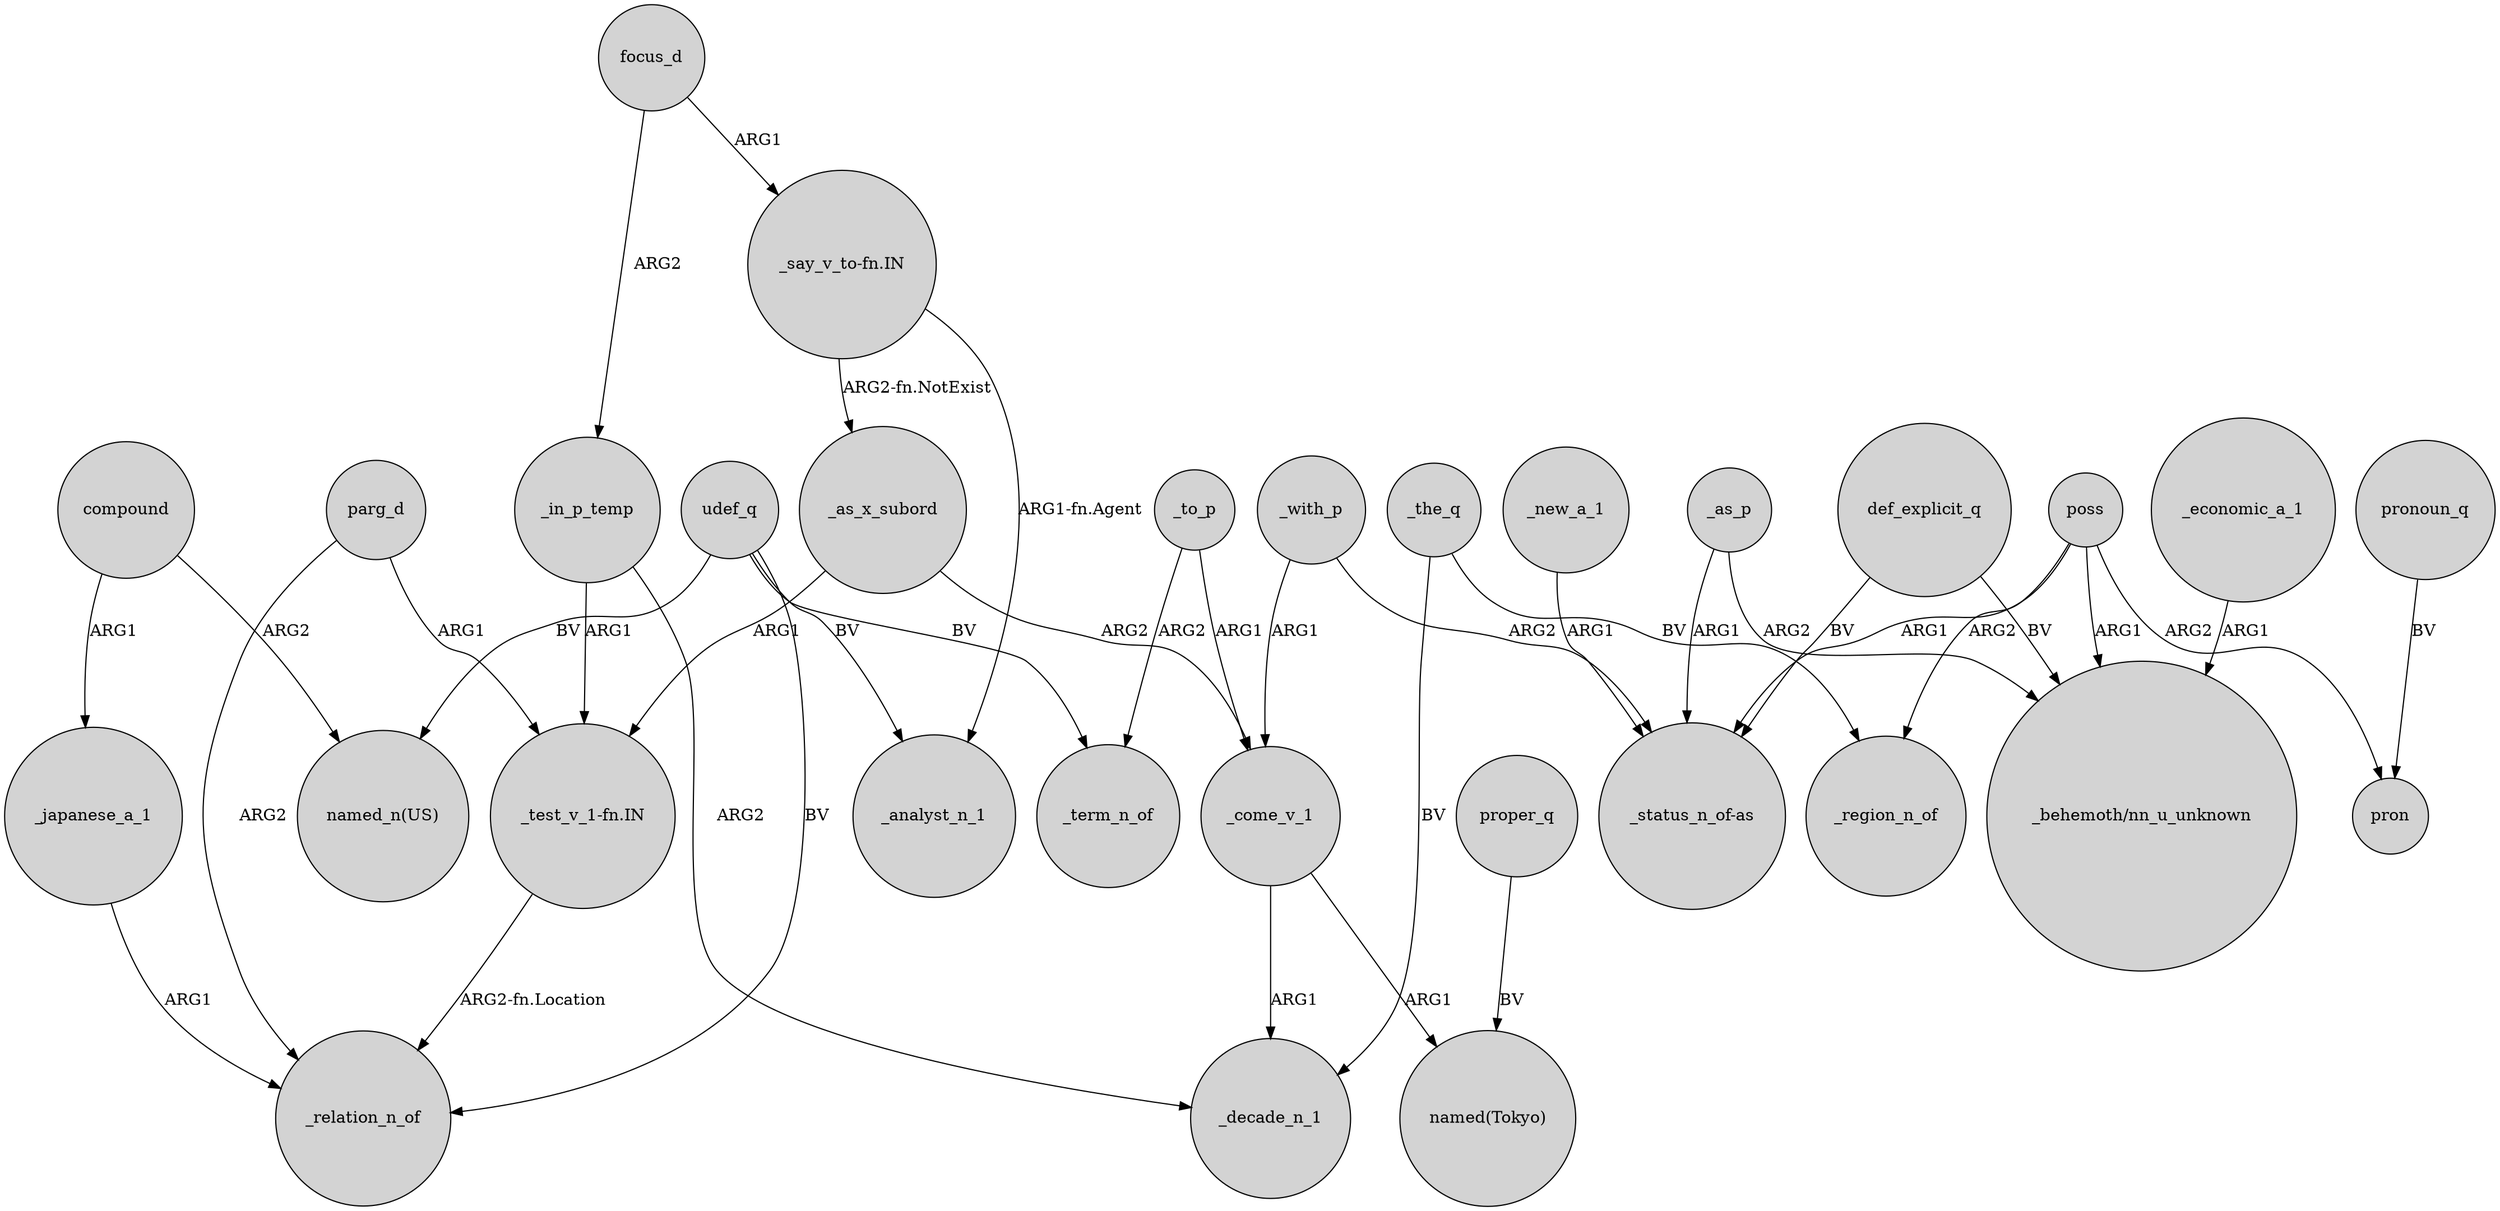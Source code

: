 digraph {
	node [shape=circle style=filled]
	focus_d -> _in_p_temp [label=ARG2]
	"_say_v_to-fn.IN" -> _as_x_subord [label="ARG2-fn.NotExist"]
	udef_q -> "named_n(US)" [label=BV]
	def_explicit_q -> "_behemoth/nn_u_unknown" [label=BV]
	poss -> pron [label=ARG2]
	_with_p -> _come_v_1 [label=ARG1]
	_to_p -> _come_v_1 [label=ARG1]
	poss -> _region_n_of [label=ARG2]
	_to_p -> _term_n_of [label=ARG2]
	_economic_a_1 -> "_behemoth/nn_u_unknown" [label=ARG1]
	parg_d -> "_test_v_1-fn.IN" [label=ARG1]
	udef_q -> _relation_n_of [label=BV]
	poss -> "_behemoth/nn_u_unknown" [label=ARG1]
	_japanese_a_1 -> _relation_n_of [label=ARG1]
	"_test_v_1-fn.IN" -> _relation_n_of [label="ARG2-fn.Location"]
	_come_v_1 -> "named(Tokyo)" [label=ARG1]
	proper_q -> "named(Tokyo)" [label=BV]
	_with_p -> "_status_n_of-as" [label=ARG2]
	compound -> "named_n(US)" [label=ARG2]
	_as_p -> "_status_n_of-as" [label=ARG1]
	_in_p_temp -> _decade_n_1 [label=ARG2]
	_come_v_1 -> _decade_n_1 [label=ARG1]
	_in_p_temp -> "_test_v_1-fn.IN" [label=ARG1]
	pronoun_q -> pron [label=BV]
	"_say_v_to-fn.IN" -> _analyst_n_1 [label="ARG1-fn.Agent"]
	def_explicit_q -> "_status_n_of-as" [label=BV]
	udef_q -> _term_n_of [label=BV]
	parg_d -> _relation_n_of [label=ARG2]
	_new_a_1 -> "_status_n_of-as" [label=ARG1]
	_as_x_subord -> "_test_v_1-fn.IN" [label=ARG1]
	_the_q -> _decade_n_1 [label=BV]
	_as_x_subord -> _come_v_1 [label=ARG2]
	poss -> "_status_n_of-as" [label=ARG1]
	_as_p -> "_behemoth/nn_u_unknown" [label=ARG2]
	udef_q -> _analyst_n_1 [label=BV]
	compound -> _japanese_a_1 [label=ARG1]
	_the_q -> _region_n_of [label=BV]
	focus_d -> "_say_v_to-fn.IN" [label=ARG1]
}
